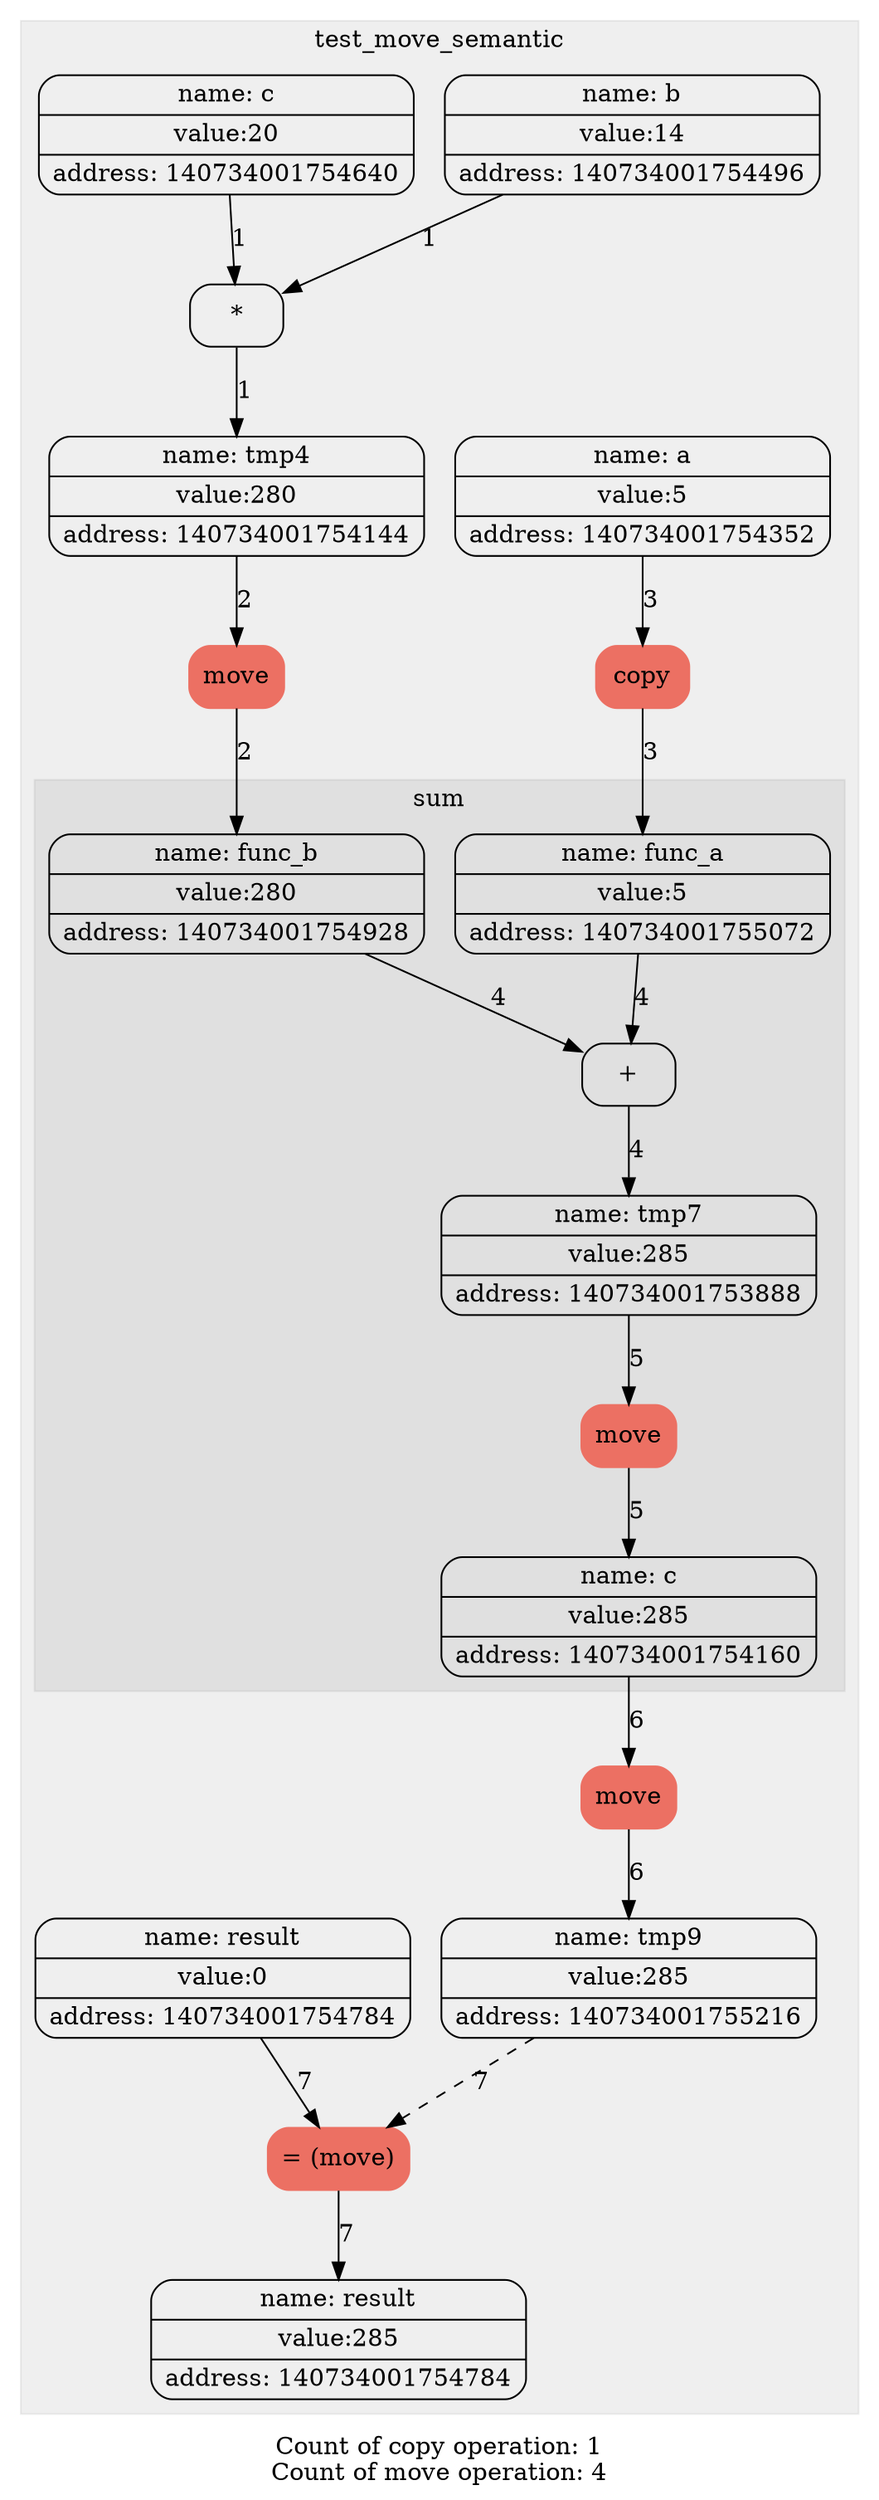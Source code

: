 digraph G{
trankdir=HR;
node[shape=Mrecord];

subgraph "cluster_0" {
label = test_move_semantic;
style = filled
color = "#00000010";
1[label="{ {name: tmp0} | {value:5} | {address: 140734001754352}} " color=""style=""fontcolor=""];
1[label="{ {name: a} | {value:5} | {address: 140734001754352}} " color=""style=""fontcolor=""];
2[label="{ {name: tmp1} | {value:14} | {address: 140734001754496}} " color=""style=""fontcolor=""];
2[label="{ {name: b} | {value:14} | {address: 140734001754496}} " color=""style=""fontcolor=""];
3[label="{ {name: tmp2} | {value:20} | {address: 140734001754640}} " color=""style=""fontcolor=""];
3[label="{ {name: c} | {value:20} | {address: 140734001754640}} " color=""style=""fontcolor=""];
4[label="{ {name: tmp3} | {value:0} | {address: 140734001754784}} " color=""style=""fontcolor=""];
4[label="{ {name: result} | {value:0} | {address: 140734001754784}} " color=""style=""fontcolor=""];
5[label = "*" color = "" style = "" fontcolor = "" ];
edge[style = "" color = ""label = "1"fontcolor = ""]2->5;
edge[style = "" color = ""label = "1"fontcolor = ""]3->5;
6[label="{ {name: tmp4} | {value:280} | {address: 140734001754144}} " color=""style=""fontcolor=""];
edge[style = "" color = ""label = "1"fontcolor = ""]5->6;
7[label = "move" color = "#EC7063" style = "filled" fontcolor = "" ];
edge[style = "" color = ""label = "2"fontcolor = ""]6->7;
8[label="{ {name: tmp5} | {value:280} | {address: 140734001754928}} " color=""style=""fontcolor=""];
edge[style = "" color = ""label = "2"fontcolor = ""]7->8;
9[label = "copy" color = "#EC7063" style = "filled" fontcolor = "" ];
edge[style = "" color = ""label = "3"fontcolor = ""]1->9;
10[label="{ {name: tmp6} | {value:5} | {address: 140734001755072}} " color=""style=""fontcolor=""];
edge[style = "" color = ""label = "3"fontcolor = ""]9->10;
subgraph "cluster_1" {
label = sum;
style = filled
color = "#00000010";
10[label="{ {name: func_a} | {value:5} | {address: 140734001755072}} " color=""style=""fontcolor=""];
8[label="{ {name: func_b} | {value:280} | {address: 140734001754928}} " color=""style=""fontcolor=""];
11[label = "+" color = "" style = "" fontcolor = "" ];
edge[style = "" color = ""label = "4"fontcolor = ""]10->11;
edge[style = "" color = ""label = "4"fontcolor = ""]8->11;
12[label="{ {name: tmp7} | {value:285} | {address: 140734001753888}} " color=""style=""fontcolor=""];
edge[style = "" color = ""label = "4"fontcolor = ""]11->12;
13[label = "move" color = "#EC7063" style = "filled" fontcolor = "" ];
edge[style = "" color = ""label = "5"fontcolor = ""]12->13;
14[label="{ {name: tmp8} | {value:285} | {address: 140734001754160}} " color=""style=""fontcolor=""];
edge[style = "" color = ""label = "5"fontcolor = ""]13->14;
14[label="{ {name: c} | {value:285} | {address: 140734001754160}} " color=""style=""fontcolor=""];
}
15[label = "move" color = "#EC7063" style = "filled" fontcolor = "" ];
edge[style = "" color = ""label = "6"fontcolor = ""]14->15;
16[label="{ {name: tmp9} | {value:285} | {address: 140734001755216}} " color=""style=""fontcolor=""];
edge[style = "" color = ""label = "6"fontcolor = ""]15->16;
17[label = "= (move)" color = "#EC7063" style = "filled" fontcolor = "" ];
edge[style = "" color = ""label = "7"fontcolor = ""]4->17;
edge[style = "dashed" color = ""label = "7"fontcolor = ""]16->17;
18[label="{ {name: result} | {value:285} | {address: 140734001754784}} " color=""style=""fontcolor=""];
edge[style = "" color = ""label = "7"fontcolor = ""]17->18;
}
label="Count of copy operation: 1
Count of move operation: 4"}